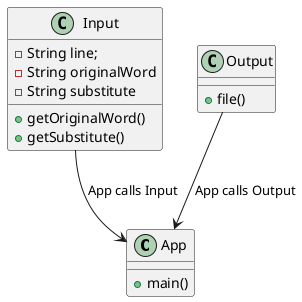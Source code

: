 @startuml
class App
{
    +main()
}
class Input
{
    -String line;
    -String originalWord
    -String substitute
    +getOriginalWord()
    +getSubstitute()
}
class Output
{
    +file()
}
Output-->App: App calls Output
Input-->App: App calls Input
@enduml